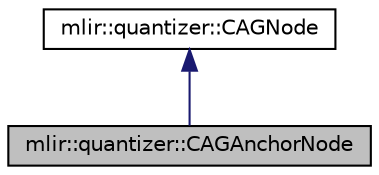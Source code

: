 digraph "mlir::quantizer::CAGAnchorNode"
{
  bgcolor="transparent";
  edge [fontname="Helvetica",fontsize="10",labelfontname="Helvetica",labelfontsize="10"];
  node [fontname="Helvetica",fontsize="10",shape=record];
  Node4 [label="mlir::quantizer::CAGAnchorNode",height=0.2,width=0.4,color="black", fillcolor="grey75", style="filled", fontcolor="black"];
  Node5 -> Node4 [dir="back",color="midnightblue",fontsize="10",style="solid",fontname="Helvetica"];
  Node5 [label="mlir::quantizer::CAGNode",height=0.2,width=0.4,color="black",URL="$classmlir_1_1quantizer_1_1CAGNode.html",tooltip="A node in the Constraint Analysis Graph. "];
}
